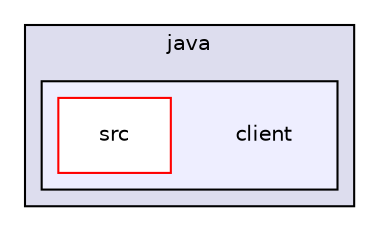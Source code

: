 digraph "java/client" {
  compound=true
  node [ fontsize="10", fontname="Helvetica"];
  edge [ labelfontsize="10", labelfontname="Helvetica"];
  subgraph clusterdir_93c6ba7fb77bae0709fae89c9c13b44a {
    graph [ bgcolor="#ddddee", pencolor="black", label="java" fontname="Helvetica", fontsize="10", URL="dir_93c6ba7fb77bae0709fae89c9c13b44a.html"]
  subgraph clusterdir_2db879290e8c3956116652a9058d8312 {
    graph [ bgcolor="#eeeeff", pencolor="black", label="" URL="dir_2db879290e8c3956116652a9058d8312.html"];
    dir_2db879290e8c3956116652a9058d8312 [shape=plaintext label="client"];
    dir_0e804c66d5b490cae5ae93a55edd0c01 [shape=box label="src" color="red" fillcolor="white" style="filled" URL="dir_0e804c66d5b490cae5ae93a55edd0c01.html"];
  }
  }
}
